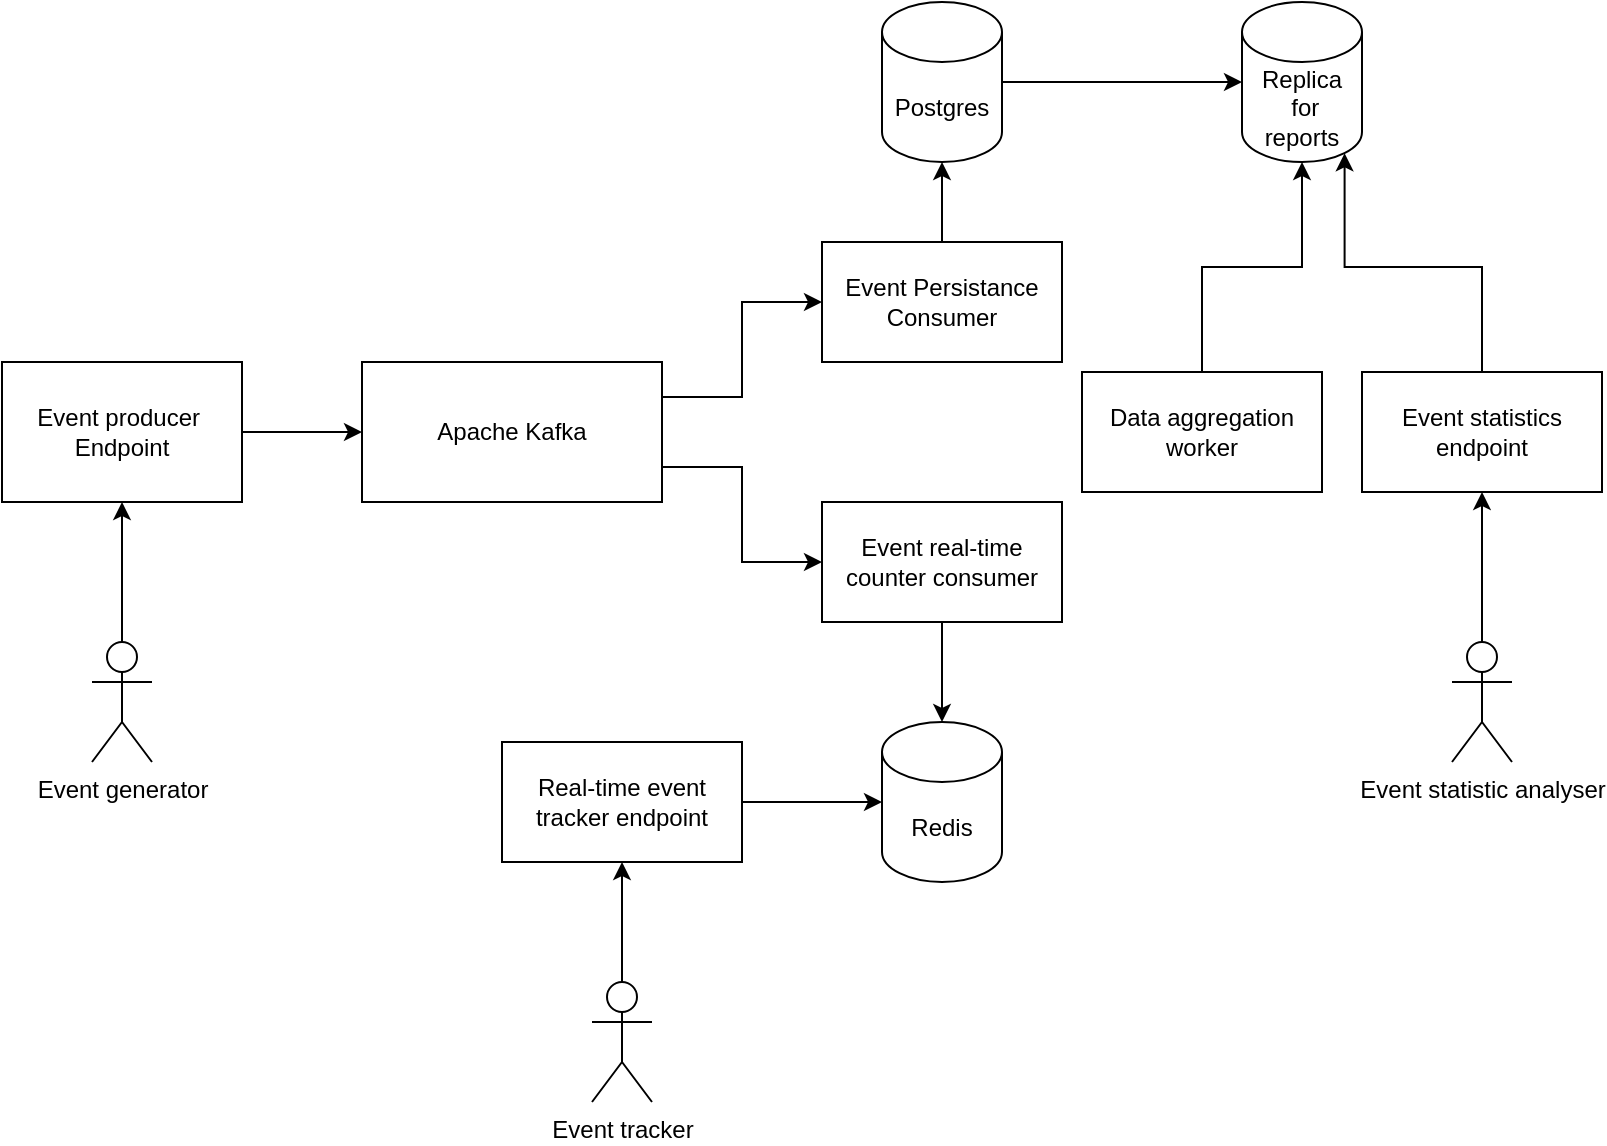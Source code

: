 <mxfile version="15.7.3" type="github">
  <diagram id="hIZapWvZOqZCiQXdTcN_" name="Page-1">
    <mxGraphModel dx="830" dy="544" grid="1" gridSize="10" guides="1" tooltips="1" connect="1" arrows="1" fold="1" page="1" pageScale="1" pageWidth="827" pageHeight="1169" math="0" shadow="0">
      <root>
        <mxCell id="0" />
        <mxCell id="1" parent="0" />
        <mxCell id="1F6BWVOssTdYbOUb1CEb-10" style="edgeStyle=orthogonalEdgeStyle;rounded=0;orthogonalLoop=1;jettySize=auto;html=1;exitX=1;exitY=0.5;exitDx=0;exitDy=0;entryX=0;entryY=0.5;entryDx=0;entryDy=0;" edge="1" parent="1" source="1F6BWVOssTdYbOUb1CEb-1" target="1F6BWVOssTdYbOUb1CEb-3">
          <mxGeometry relative="1" as="geometry" />
        </mxCell>
        <mxCell id="1F6BWVOssTdYbOUb1CEb-1" value="Event producer&amp;nbsp;&lt;br&gt;Endpoint" style="rounded=0;whiteSpace=wrap;html=1;" vertex="1" parent="1">
          <mxGeometry x="60" y="220" width="120" height="70" as="geometry" />
        </mxCell>
        <mxCell id="1F6BWVOssTdYbOUb1CEb-11" style="edgeStyle=orthogonalEdgeStyle;rounded=0;orthogonalLoop=1;jettySize=auto;html=1;exitX=1;exitY=0.25;exitDx=0;exitDy=0;entryX=0;entryY=0.5;entryDx=0;entryDy=0;" edge="1" parent="1" source="1F6BWVOssTdYbOUb1CEb-3" target="1F6BWVOssTdYbOUb1CEb-4">
          <mxGeometry relative="1" as="geometry" />
        </mxCell>
        <mxCell id="1F6BWVOssTdYbOUb1CEb-12" style="edgeStyle=orthogonalEdgeStyle;rounded=0;orthogonalLoop=1;jettySize=auto;html=1;exitX=1;exitY=0.75;exitDx=0;exitDy=0;entryX=0;entryY=0.5;entryDx=0;entryDy=0;" edge="1" parent="1" source="1F6BWVOssTdYbOUb1CEb-3" target="1F6BWVOssTdYbOUb1CEb-5">
          <mxGeometry relative="1" as="geometry" />
        </mxCell>
        <mxCell id="1F6BWVOssTdYbOUb1CEb-3" value="Apache Kafka" style="rounded=0;whiteSpace=wrap;html=1;" vertex="1" parent="1">
          <mxGeometry x="240" y="220" width="150" height="70" as="geometry" />
        </mxCell>
        <mxCell id="1F6BWVOssTdYbOUb1CEb-13" style="edgeStyle=orthogonalEdgeStyle;rounded=0;orthogonalLoop=1;jettySize=auto;html=1;exitX=0.5;exitY=0;exitDx=0;exitDy=0;entryX=0.5;entryY=1;entryDx=0;entryDy=0;entryPerimeter=0;" edge="1" parent="1" source="1F6BWVOssTdYbOUb1CEb-4" target="1F6BWVOssTdYbOUb1CEb-7">
          <mxGeometry relative="1" as="geometry" />
        </mxCell>
        <mxCell id="1F6BWVOssTdYbOUb1CEb-4" value="Event Persistance Consumer" style="rounded=0;whiteSpace=wrap;html=1;" vertex="1" parent="1">
          <mxGeometry x="470" y="160" width="120" height="60" as="geometry" />
        </mxCell>
        <mxCell id="1F6BWVOssTdYbOUb1CEb-14" style="edgeStyle=orthogonalEdgeStyle;rounded=0;orthogonalLoop=1;jettySize=auto;html=1;exitX=0.5;exitY=1;exitDx=0;exitDy=0;entryX=0.5;entryY=0;entryDx=0;entryDy=0;entryPerimeter=0;" edge="1" parent="1" source="1F6BWVOssTdYbOUb1CEb-5" target="1F6BWVOssTdYbOUb1CEb-8">
          <mxGeometry relative="1" as="geometry" />
        </mxCell>
        <mxCell id="1F6BWVOssTdYbOUb1CEb-5" value="Event real-time&lt;br&gt;counter consumer" style="rounded=0;whiteSpace=wrap;html=1;" vertex="1" parent="1">
          <mxGeometry x="470" y="290" width="120" height="60" as="geometry" />
        </mxCell>
        <mxCell id="1F6BWVOssTdYbOUb1CEb-17" style="edgeStyle=orthogonalEdgeStyle;rounded=0;orthogonalLoop=1;jettySize=auto;html=1;exitX=1;exitY=0.5;exitDx=0;exitDy=0;exitPerimeter=0;entryX=0;entryY=0.5;entryDx=0;entryDy=0;entryPerimeter=0;" edge="1" parent="1" source="1F6BWVOssTdYbOUb1CEb-7" target="1F6BWVOssTdYbOUb1CEb-16">
          <mxGeometry relative="1" as="geometry" />
        </mxCell>
        <mxCell id="1F6BWVOssTdYbOUb1CEb-7" value="Postgres" style="shape=cylinder3;whiteSpace=wrap;html=1;boundedLbl=1;backgroundOutline=1;size=15;" vertex="1" parent="1">
          <mxGeometry x="500" y="40" width="60" height="80" as="geometry" />
        </mxCell>
        <mxCell id="1F6BWVOssTdYbOUb1CEb-8" value="Redis" style="shape=cylinder3;whiteSpace=wrap;html=1;boundedLbl=1;backgroundOutline=1;size=15;" vertex="1" parent="1">
          <mxGeometry x="500" y="400" width="60" height="80" as="geometry" />
        </mxCell>
        <mxCell id="1F6BWVOssTdYbOUb1CEb-15" style="edgeStyle=orthogonalEdgeStyle;rounded=0;orthogonalLoop=1;jettySize=auto;html=1;exitX=1;exitY=0.5;exitDx=0;exitDy=0;entryX=0;entryY=0.5;entryDx=0;entryDy=0;entryPerimeter=0;" edge="1" parent="1" source="1F6BWVOssTdYbOUb1CEb-9" target="1F6BWVOssTdYbOUb1CEb-8">
          <mxGeometry relative="1" as="geometry" />
        </mxCell>
        <mxCell id="1F6BWVOssTdYbOUb1CEb-9" value="Real-time event tracker endpoint" style="rounded=0;whiteSpace=wrap;html=1;" vertex="1" parent="1">
          <mxGeometry x="310" y="410" width="120" height="60" as="geometry" />
        </mxCell>
        <mxCell id="1F6BWVOssTdYbOUb1CEb-16" value="Replica &amp;nbsp;for reports" style="shape=cylinder3;whiteSpace=wrap;html=1;boundedLbl=1;backgroundOutline=1;size=15;" vertex="1" parent="1">
          <mxGeometry x="680" y="40" width="60" height="80" as="geometry" />
        </mxCell>
        <mxCell id="1F6BWVOssTdYbOUb1CEb-19" style="edgeStyle=orthogonalEdgeStyle;rounded=0;orthogonalLoop=1;jettySize=auto;html=1;exitX=0.5;exitY=0;exitDx=0;exitDy=0;entryX=0.5;entryY=1;entryDx=0;entryDy=0;entryPerimeter=0;" edge="1" parent="1" source="1F6BWVOssTdYbOUb1CEb-18" target="1F6BWVOssTdYbOUb1CEb-16">
          <mxGeometry relative="1" as="geometry" />
        </mxCell>
        <mxCell id="1F6BWVOssTdYbOUb1CEb-18" value="Data aggregation&lt;br&gt;worker" style="rounded=0;whiteSpace=wrap;html=1;" vertex="1" parent="1">
          <mxGeometry x="600" y="225" width="120" height="60" as="geometry" />
        </mxCell>
        <mxCell id="1F6BWVOssTdYbOUb1CEb-21" style="edgeStyle=orthogonalEdgeStyle;rounded=0;orthogonalLoop=1;jettySize=auto;html=1;exitX=0.5;exitY=0;exitDx=0;exitDy=0;entryX=0.855;entryY=1;entryDx=0;entryDy=-4.35;entryPerimeter=0;" edge="1" parent="1" source="1F6BWVOssTdYbOUb1CEb-20" target="1F6BWVOssTdYbOUb1CEb-16">
          <mxGeometry relative="1" as="geometry" />
        </mxCell>
        <mxCell id="1F6BWVOssTdYbOUb1CEb-20" value="Event statistics endpoint" style="rounded=0;whiteSpace=wrap;html=1;" vertex="1" parent="1">
          <mxGeometry x="740" y="225" width="120" height="60" as="geometry" />
        </mxCell>
        <mxCell id="1F6BWVOssTdYbOUb1CEb-23" style="edgeStyle=orthogonalEdgeStyle;rounded=0;orthogonalLoop=1;jettySize=auto;html=1;exitX=0.5;exitY=0;exitDx=0;exitDy=0;exitPerimeter=0;" edge="1" parent="1" source="1F6BWVOssTdYbOUb1CEb-22" target="1F6BWVOssTdYbOUb1CEb-1">
          <mxGeometry relative="1" as="geometry" />
        </mxCell>
        <mxCell id="1F6BWVOssTdYbOUb1CEb-22" value="Event generator" style="shape=umlActor;verticalLabelPosition=bottom;verticalAlign=top;html=1;outlineConnect=0;" vertex="1" parent="1">
          <mxGeometry x="105" y="360" width="30" height="60" as="geometry" />
        </mxCell>
        <mxCell id="1F6BWVOssTdYbOUb1CEb-25" style="edgeStyle=orthogonalEdgeStyle;rounded=0;orthogonalLoop=1;jettySize=auto;html=1;exitX=0.5;exitY=0;exitDx=0;exitDy=0;exitPerimeter=0;entryX=0.5;entryY=1;entryDx=0;entryDy=0;" edge="1" parent="1" source="1F6BWVOssTdYbOUb1CEb-24" target="1F6BWVOssTdYbOUb1CEb-9">
          <mxGeometry relative="1" as="geometry" />
        </mxCell>
        <mxCell id="1F6BWVOssTdYbOUb1CEb-24" value="Event tracker" style="shape=umlActor;verticalLabelPosition=bottom;verticalAlign=top;html=1;outlineConnect=0;" vertex="1" parent="1">
          <mxGeometry x="355" y="530" width="30" height="60" as="geometry" />
        </mxCell>
        <mxCell id="1F6BWVOssTdYbOUb1CEb-29" style="edgeStyle=orthogonalEdgeStyle;rounded=0;orthogonalLoop=1;jettySize=auto;html=1;exitX=0.5;exitY=0;exitDx=0;exitDy=0;exitPerimeter=0;entryX=0.5;entryY=1;entryDx=0;entryDy=0;" edge="1" parent="1" source="1F6BWVOssTdYbOUb1CEb-28" target="1F6BWVOssTdYbOUb1CEb-20">
          <mxGeometry relative="1" as="geometry" />
        </mxCell>
        <mxCell id="1F6BWVOssTdYbOUb1CEb-28" value="Event statistic analyser&lt;br&gt;" style="shape=umlActor;verticalLabelPosition=bottom;verticalAlign=top;html=1;outlineConnect=0;" vertex="1" parent="1">
          <mxGeometry x="785" y="360" width="30" height="60" as="geometry" />
        </mxCell>
      </root>
    </mxGraphModel>
  </diagram>
</mxfile>
